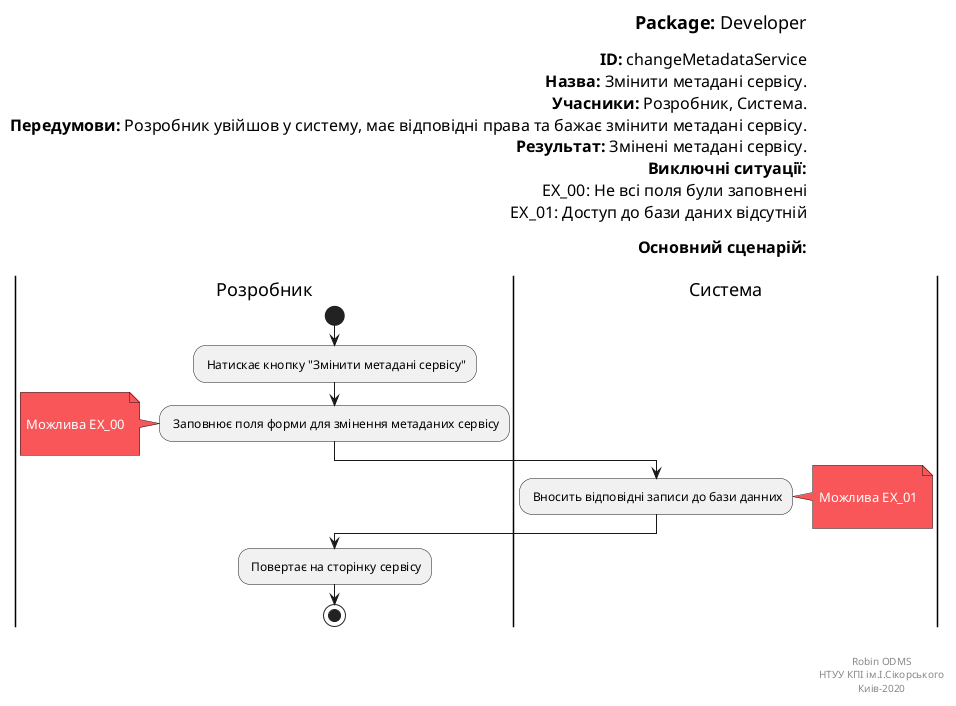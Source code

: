 @startuml
skinparam ArchimateBackgroundColor #ffffff
skinparam	shadowing false
skinparam Note {
	BackgroundColor #f85658
	FontColor #ffffff
}

left header
<font color=000 size=18><b>Package:</b> Developer

<font color=000 size=16><b>ID:</b> changeMetadataService
<font color=000 size=16><b>Назва:</b> Змінити метадані сервісу.
<font color=000 size=16><b>Учасники:</b> Розробник, Система.
<font color=000 size=16><b>Передумови:</b> Розробник увійшов у систему, має відповідні права та бажає змінити метадані сервісу.
<font color=000 size=16><b>Результат:</b> Змінені метадані сервісу.
<font color=000 size=16><b>Виключні ситуації:</b>
<font color=000 size=16> EX_00: Не всі поля були заповнені
<font color=000 size=16> EX_01: Доступ до бази даних відсутній

<font color=000 size=16><b>Основний сценарій:</b>

end header

|Розробник|
start
: Натискає кнопку "Змінити метадані сервісу";

: Заповнює поля форми для змінення метаданих сервісу;
note left

	Можлива EX_00

end note

|Система|

: Вносить відповідні записи до бази данних;

note right

	Можлива EX_01

end note

|Розробник|

: Повертає на сторінку сервісу;

stop;

right footer


Robin ODMS
НТУУ КПІ ім.І.Сікорського
Киів-2020
end footer
@enduml